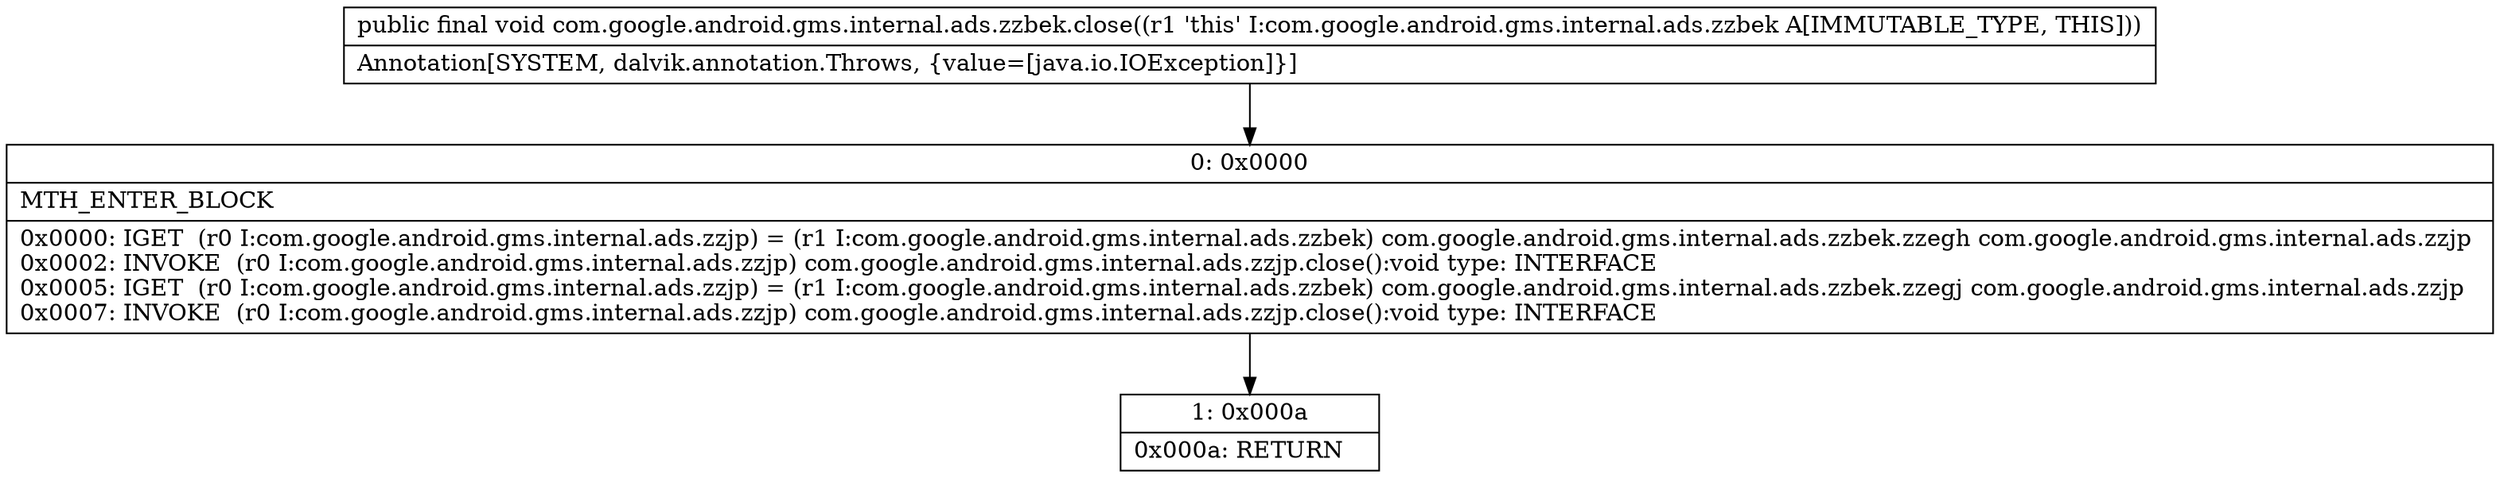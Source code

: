 digraph "CFG forcom.google.android.gms.internal.ads.zzbek.close()V" {
Node_0 [shape=record,label="{0\:\ 0x0000|MTH_ENTER_BLOCK\l|0x0000: IGET  (r0 I:com.google.android.gms.internal.ads.zzjp) = (r1 I:com.google.android.gms.internal.ads.zzbek) com.google.android.gms.internal.ads.zzbek.zzegh com.google.android.gms.internal.ads.zzjp \l0x0002: INVOKE  (r0 I:com.google.android.gms.internal.ads.zzjp) com.google.android.gms.internal.ads.zzjp.close():void type: INTERFACE \l0x0005: IGET  (r0 I:com.google.android.gms.internal.ads.zzjp) = (r1 I:com.google.android.gms.internal.ads.zzbek) com.google.android.gms.internal.ads.zzbek.zzegj com.google.android.gms.internal.ads.zzjp \l0x0007: INVOKE  (r0 I:com.google.android.gms.internal.ads.zzjp) com.google.android.gms.internal.ads.zzjp.close():void type: INTERFACE \l}"];
Node_1 [shape=record,label="{1\:\ 0x000a|0x000a: RETURN   \l}"];
MethodNode[shape=record,label="{public final void com.google.android.gms.internal.ads.zzbek.close((r1 'this' I:com.google.android.gms.internal.ads.zzbek A[IMMUTABLE_TYPE, THIS]))  | Annotation[SYSTEM, dalvik.annotation.Throws, \{value=[java.io.IOException]\}]\l}"];
MethodNode -> Node_0;
Node_0 -> Node_1;
}

